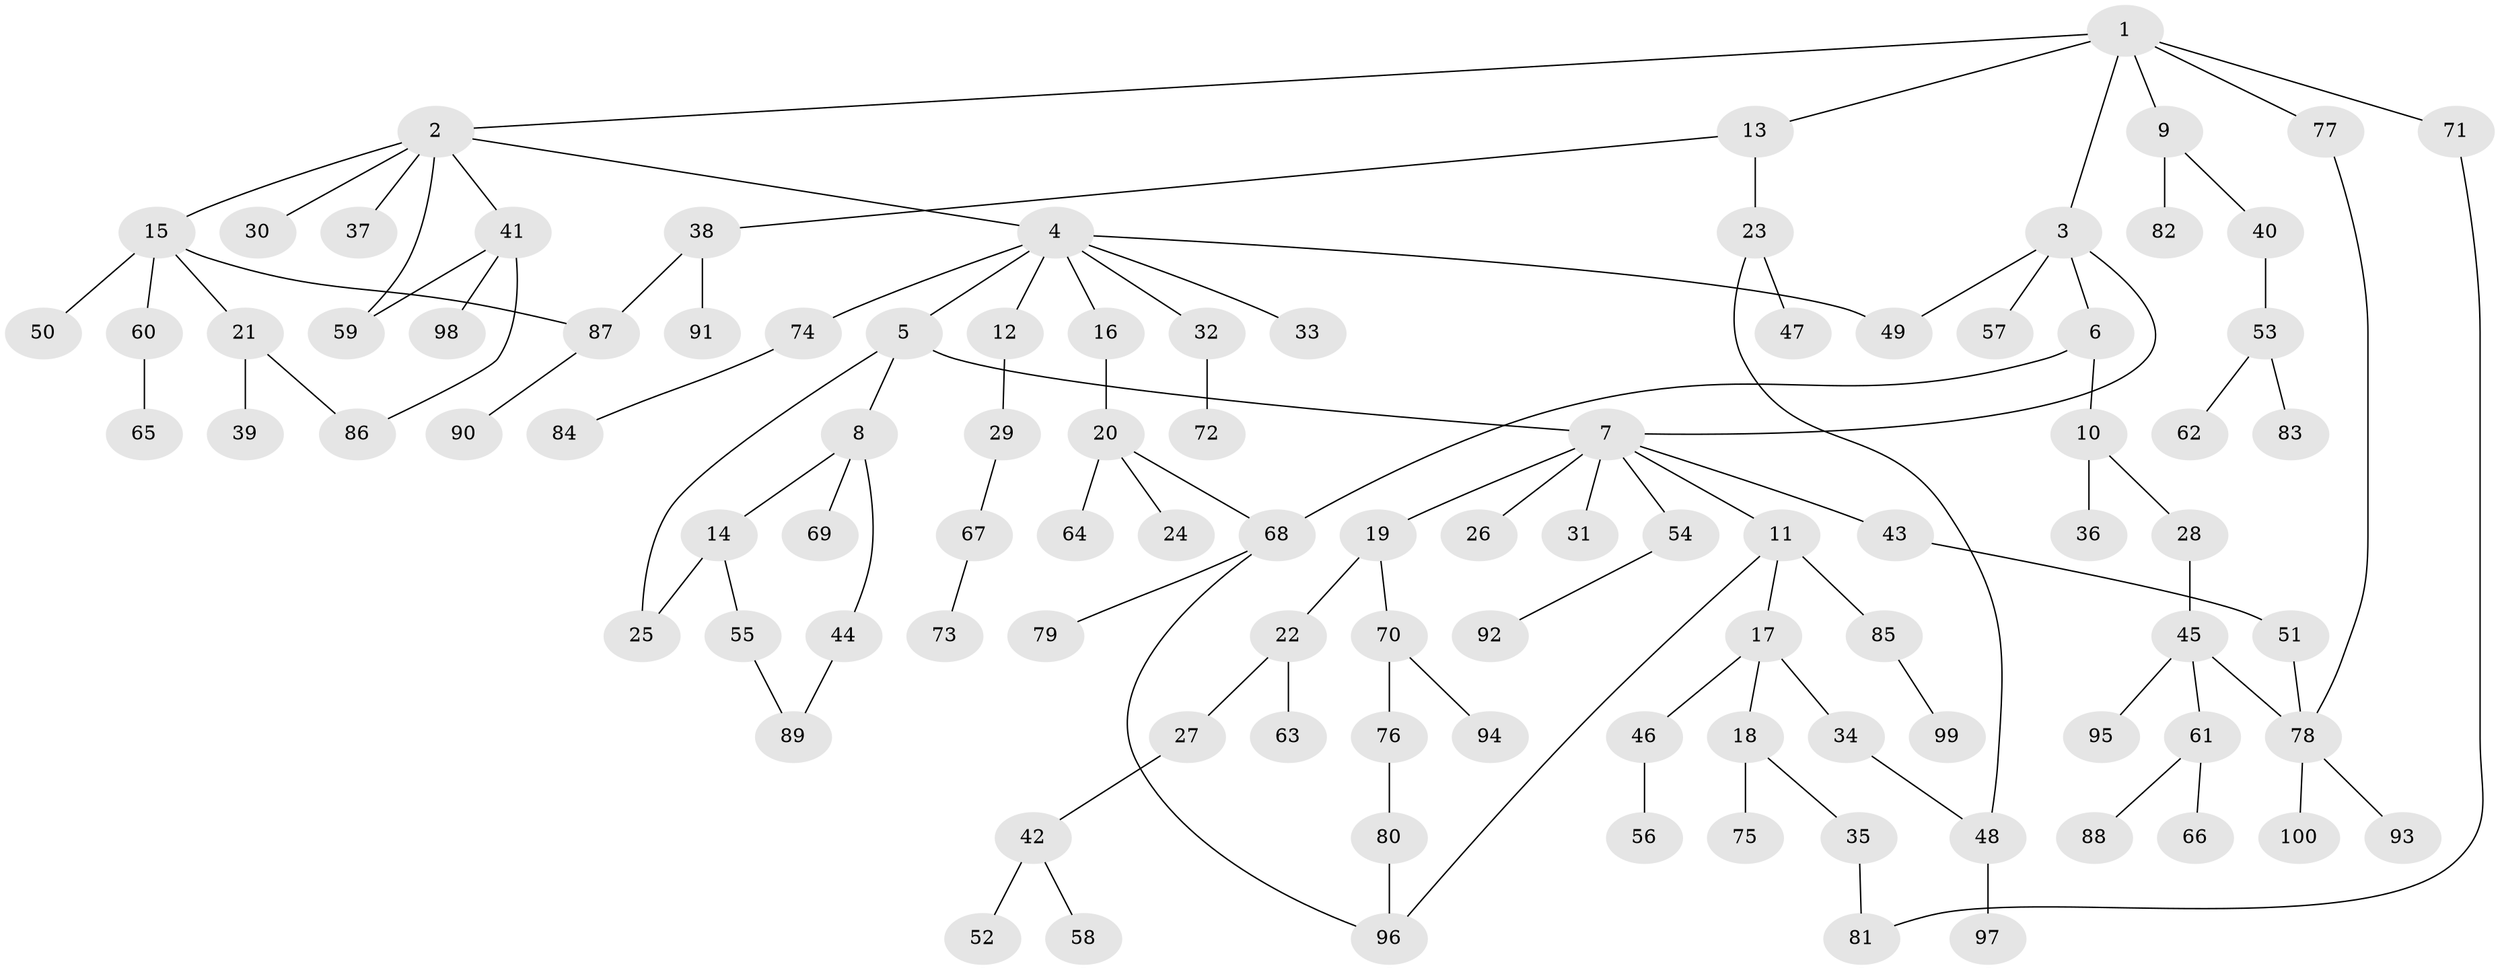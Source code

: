 // Generated by graph-tools (version 1.1) at 2025/13/03/09/25 04:13:20]
// undirected, 100 vertices, 113 edges
graph export_dot {
graph [start="1"]
  node [color=gray90,style=filled];
  1;
  2;
  3;
  4;
  5;
  6;
  7;
  8;
  9;
  10;
  11;
  12;
  13;
  14;
  15;
  16;
  17;
  18;
  19;
  20;
  21;
  22;
  23;
  24;
  25;
  26;
  27;
  28;
  29;
  30;
  31;
  32;
  33;
  34;
  35;
  36;
  37;
  38;
  39;
  40;
  41;
  42;
  43;
  44;
  45;
  46;
  47;
  48;
  49;
  50;
  51;
  52;
  53;
  54;
  55;
  56;
  57;
  58;
  59;
  60;
  61;
  62;
  63;
  64;
  65;
  66;
  67;
  68;
  69;
  70;
  71;
  72;
  73;
  74;
  75;
  76;
  77;
  78;
  79;
  80;
  81;
  82;
  83;
  84;
  85;
  86;
  87;
  88;
  89;
  90;
  91;
  92;
  93;
  94;
  95;
  96;
  97;
  98;
  99;
  100;
  1 -- 2;
  1 -- 3;
  1 -- 9;
  1 -- 13;
  1 -- 71;
  1 -- 77;
  2 -- 4;
  2 -- 15;
  2 -- 30;
  2 -- 37;
  2 -- 41;
  2 -- 59;
  3 -- 6;
  3 -- 7;
  3 -- 57;
  3 -- 49;
  4 -- 5;
  4 -- 12;
  4 -- 16;
  4 -- 32;
  4 -- 33;
  4 -- 49;
  4 -- 74;
  5 -- 8;
  5 -- 25;
  5 -- 7;
  6 -- 10;
  6 -- 68;
  7 -- 11;
  7 -- 19;
  7 -- 26;
  7 -- 31;
  7 -- 43;
  7 -- 54;
  8 -- 14;
  8 -- 44;
  8 -- 69;
  9 -- 40;
  9 -- 82;
  10 -- 28;
  10 -- 36;
  11 -- 17;
  11 -- 85;
  11 -- 96;
  12 -- 29;
  13 -- 23;
  13 -- 38;
  14 -- 55;
  14 -- 25;
  15 -- 21;
  15 -- 50;
  15 -- 60;
  15 -- 87;
  16 -- 20;
  17 -- 18;
  17 -- 34;
  17 -- 46;
  18 -- 35;
  18 -- 75;
  19 -- 22;
  19 -- 70;
  20 -- 24;
  20 -- 64;
  20 -- 68;
  21 -- 39;
  21 -- 86;
  22 -- 27;
  22 -- 63;
  23 -- 47;
  23 -- 48;
  27 -- 42;
  28 -- 45;
  29 -- 67;
  32 -- 72;
  34 -- 48;
  35 -- 81;
  38 -- 91;
  38 -- 87;
  40 -- 53;
  41 -- 98;
  41 -- 86;
  41 -- 59;
  42 -- 52;
  42 -- 58;
  43 -- 51;
  44 -- 89;
  45 -- 61;
  45 -- 95;
  45 -- 78;
  46 -- 56;
  48 -- 97;
  51 -- 78;
  53 -- 62;
  53 -- 83;
  54 -- 92;
  55 -- 89;
  60 -- 65;
  61 -- 66;
  61 -- 88;
  67 -- 73;
  68 -- 79;
  68 -- 96;
  70 -- 76;
  70 -- 94;
  71 -- 81;
  74 -- 84;
  76 -- 80;
  77 -- 78;
  78 -- 93;
  78 -- 100;
  80 -- 96;
  85 -- 99;
  87 -- 90;
}
